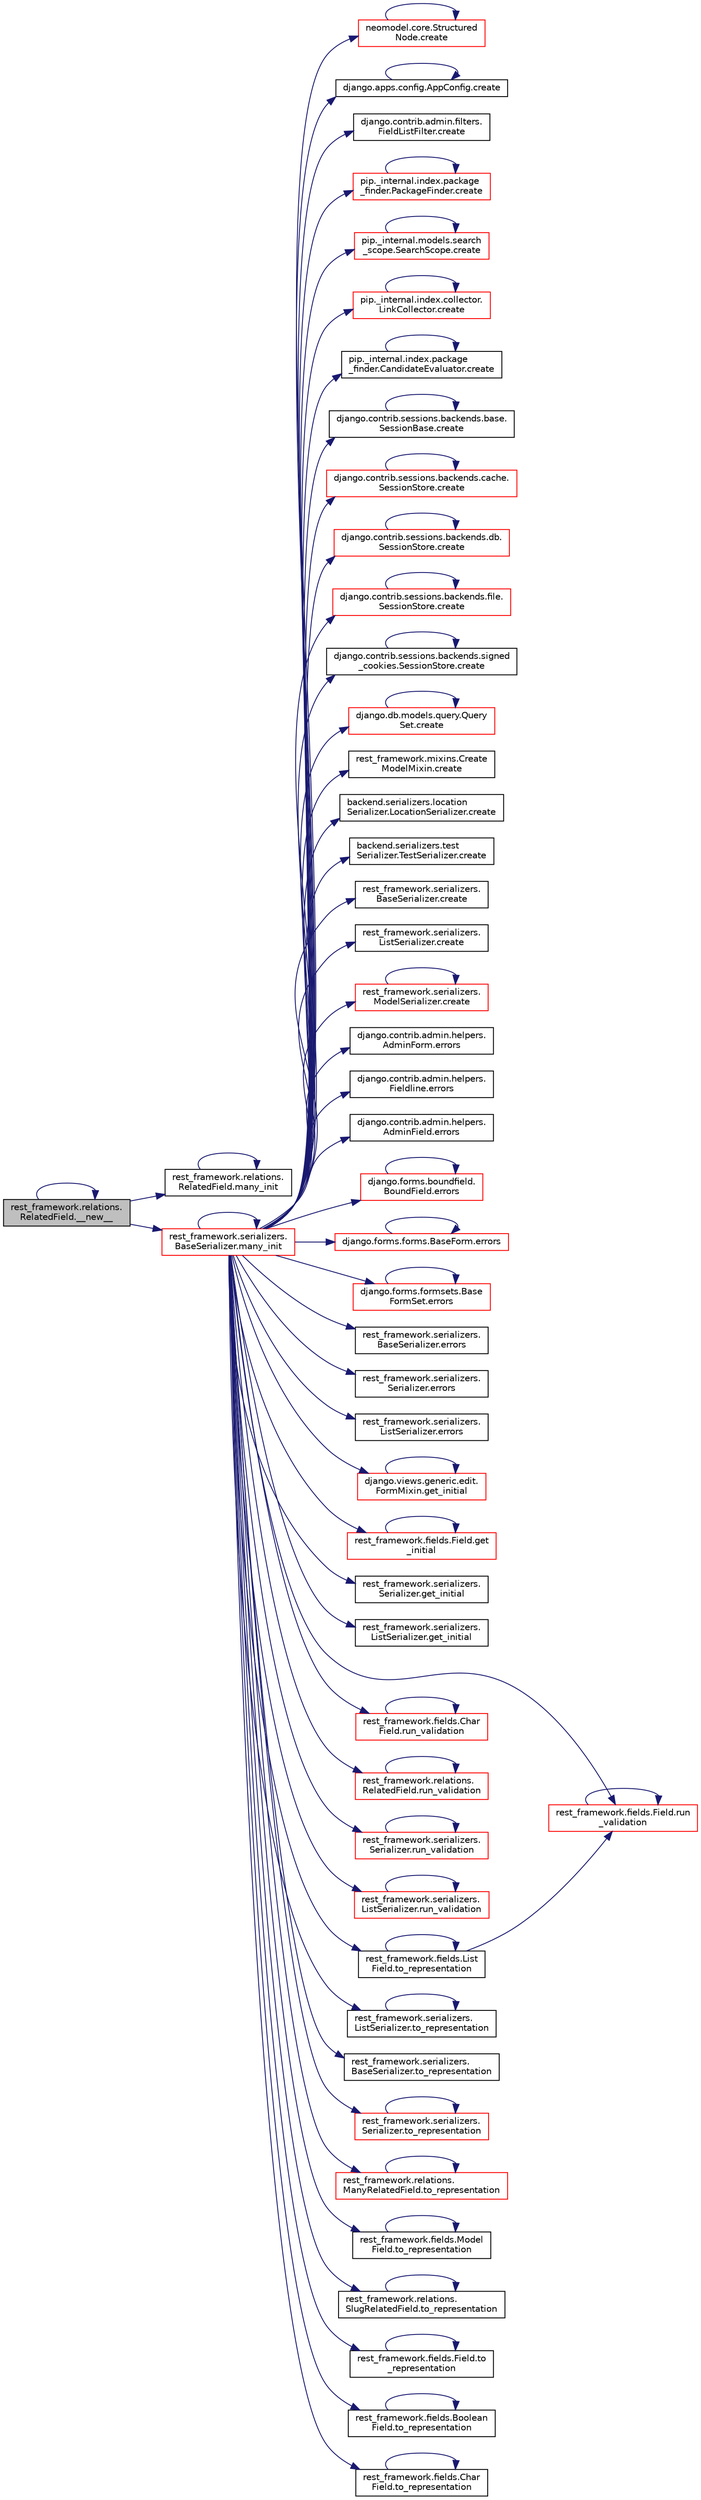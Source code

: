 digraph "rest_framework.relations.RelatedField.__new__"
{
 // LATEX_PDF_SIZE
  edge [fontname="Helvetica",fontsize="10",labelfontname="Helvetica",labelfontsize="10"];
  node [fontname="Helvetica",fontsize="10",shape=record];
  rankdir="LR";
  Node1 [label="rest_framework.relations.\lRelatedField.__new__",height=0.2,width=0.4,color="black", fillcolor="grey75", style="filled", fontcolor="black",tooltip=" "];
  Node1 -> Node1 [color="midnightblue",fontsize="10",style="solid",fontname="Helvetica"];
  Node1 -> Node2 [color="midnightblue",fontsize="10",style="solid",fontname="Helvetica"];
  Node2 [label="rest_framework.relations.\lRelatedField.many_init",height=0.2,width=0.4,color="black", fillcolor="white", style="filled",URL="$d4/d5c/classrest__framework_1_1relations_1_1_related_field.html#acd13507a8d7a0d333ba8e1afd4978870",tooltip=" "];
  Node2 -> Node2 [color="midnightblue",fontsize="10",style="solid",fontname="Helvetica"];
  Node1 -> Node3 [color="midnightblue",fontsize="10",style="solid",fontname="Helvetica"];
  Node3 [label="rest_framework.serializers.\lBaseSerializer.many_init",height=0.2,width=0.4,color="red", fillcolor="white", style="filled",URL="$d9/de7/classrest__framework_1_1serializers_1_1_base_serializer.html#aa66062b6866b3306c40d310e19b25971",tooltip=" "];
  Node3 -> Node4 [color="midnightblue",fontsize="10",style="solid",fontname="Helvetica"];
  Node4 [label="neomodel.core.Structured\lNode.create",height=0.2,width=0.4,color="red", fillcolor="white", style="filled",URL="$d8/d5d/classneomodel_1_1core_1_1_structured_node.html#af12340b98cbb07ae0fdac5fa52b02369",tooltip=" "];
  Node4 -> Node4 [color="midnightblue",fontsize="10",style="solid",fontname="Helvetica"];
  Node3 -> Node34 [color="midnightblue",fontsize="10",style="solid",fontname="Helvetica"];
  Node34 [label="django.apps.config.AppConfig.create",height=0.2,width=0.4,color="black", fillcolor="white", style="filled",URL="$d9/de0/classdjango_1_1apps_1_1config_1_1_app_config.html#a4808be5261e41382a924b42d7ef621c3",tooltip=" "];
  Node34 -> Node34 [color="midnightblue",fontsize="10",style="solid",fontname="Helvetica"];
  Node3 -> Node35 [color="midnightblue",fontsize="10",style="solid",fontname="Helvetica"];
  Node35 [label="django.contrib.admin.filters.\lFieldListFilter.create",height=0.2,width=0.4,color="black", fillcolor="white", style="filled",URL="$d1/d72/classdjango_1_1contrib_1_1admin_1_1filters_1_1_field_list_filter.html#ae83f4fd0e217eac7fce541a6a172e3cb",tooltip=" "];
  Node3 -> Node36 [color="midnightblue",fontsize="10",style="solid",fontname="Helvetica"];
  Node36 [label="pip._internal.index.package\l_finder.PackageFinder.create",height=0.2,width=0.4,color="red", fillcolor="white", style="filled",URL="$da/d3f/classpip_1_1__internal_1_1index_1_1package__finder_1_1_package_finder.html#a2b35b8ceac01c021a9408172794c1faa",tooltip=" "];
  Node36 -> Node36 [color="midnightblue",fontsize="10",style="solid",fontname="Helvetica"];
  Node3 -> Node38 [color="midnightblue",fontsize="10",style="solid",fontname="Helvetica"];
  Node38 [label="pip._internal.models.search\l_scope.SearchScope.create",height=0.2,width=0.4,color="red", fillcolor="white", style="filled",URL="$df/dcd/classpip_1_1__internal_1_1models_1_1search__scope_1_1_search_scope.html#a3cba0b0e895713c4d7fbc17f76a4a39d",tooltip=" "];
  Node38 -> Node38 [color="midnightblue",fontsize="10",style="solid",fontname="Helvetica"];
  Node3 -> Node42 [color="midnightblue",fontsize="10",style="solid",fontname="Helvetica"];
  Node42 [label="pip._internal.index.collector.\lLinkCollector.create",height=0.2,width=0.4,color="red", fillcolor="white", style="filled",URL="$d9/d03/classpip_1_1__internal_1_1index_1_1collector_1_1_link_collector.html#a7b9607326945865d20618b284cdbe309",tooltip=" "];
  Node42 -> Node42 [color="midnightblue",fontsize="10",style="solid",fontname="Helvetica"];
  Node3 -> Node43 [color="midnightblue",fontsize="10",style="solid",fontname="Helvetica"];
  Node43 [label="pip._internal.index.package\l_finder.CandidateEvaluator.create",height=0.2,width=0.4,color="black", fillcolor="white", style="filled",URL="$d0/d30/classpip_1_1__internal_1_1index_1_1package__finder_1_1_candidate_evaluator.html#aed1da761fdd8963694340f0b0abc73d2",tooltip=" "];
  Node43 -> Node43 [color="midnightblue",fontsize="10",style="solid",fontname="Helvetica"];
  Node3 -> Node44 [color="midnightblue",fontsize="10",style="solid",fontname="Helvetica"];
  Node44 [label="django.contrib.sessions.backends.base.\lSessionBase.create",height=0.2,width=0.4,color="black", fillcolor="white", style="filled",URL="$d1/d6e/classdjango_1_1contrib_1_1sessions_1_1backends_1_1base_1_1_session_base.html#af5c1fd6bd673111d55fc1641a088274a",tooltip=" "];
  Node44 -> Node44 [color="midnightblue",fontsize="10",style="solid",fontname="Helvetica"];
  Node3 -> Node45 [color="midnightblue",fontsize="10",style="solid",fontname="Helvetica"];
  Node45 [label="django.contrib.sessions.backends.cache.\lSessionStore.create",height=0.2,width=0.4,color="red", fillcolor="white", style="filled",URL="$df/d0f/classdjango_1_1contrib_1_1sessions_1_1backends_1_1cache_1_1_session_store.html#a446cd1693bf22269d431e4cfc9424763",tooltip=" "];
  Node45 -> Node45 [color="midnightblue",fontsize="10",style="solid",fontname="Helvetica"];
  Node3 -> Node50 [color="midnightblue",fontsize="10",style="solid",fontname="Helvetica"];
  Node50 [label="django.contrib.sessions.backends.db.\lSessionStore.create",height=0.2,width=0.4,color="red", fillcolor="white", style="filled",URL="$d2/d1a/classdjango_1_1contrib_1_1sessions_1_1backends_1_1db_1_1_session_store.html#abe55542a0377d5cadcaa995ab5983000",tooltip=" "];
  Node50 -> Node50 [color="midnightblue",fontsize="10",style="solid",fontname="Helvetica"];
  Node3 -> Node165 [color="midnightblue",fontsize="10",style="solid",fontname="Helvetica"];
  Node165 [label="django.contrib.sessions.backends.file.\lSessionStore.create",height=0.2,width=0.4,color="red", fillcolor="white", style="filled",URL="$dc/dba/classdjango_1_1contrib_1_1sessions_1_1backends_1_1file_1_1_session_store.html#a24fc651d4a7fdff19e780868a31f0600",tooltip=" "];
  Node165 -> Node165 [color="midnightblue",fontsize="10",style="solid",fontname="Helvetica"];
  Node3 -> Node5614 [color="midnightblue",fontsize="10",style="solid",fontname="Helvetica"];
  Node5614 [label="django.contrib.sessions.backends.signed\l_cookies.SessionStore.create",height=0.2,width=0.4,color="black", fillcolor="white", style="filled",URL="$d4/da0/classdjango_1_1contrib_1_1sessions_1_1backends_1_1signed__cookies_1_1_session_store.html#a3ddb42d0bfc93e119f2b62b5fe5e1eb9",tooltip=" "];
  Node5614 -> Node5614 [color="midnightblue",fontsize="10",style="solid",fontname="Helvetica"];
  Node3 -> Node5615 [color="midnightblue",fontsize="10",style="solid",fontname="Helvetica"];
  Node5615 [label="django.db.models.query.Query\lSet.create",height=0.2,width=0.4,color="red", fillcolor="white", style="filled",URL="$dd/d94/classdjango_1_1db_1_1models_1_1query_1_1_query_set.html#a7682e1abd818f73c95c849a131eef8de",tooltip=" "];
  Node5615 -> Node5615 [color="midnightblue",fontsize="10",style="solid",fontname="Helvetica"];
  Node3 -> Node5616 [color="midnightblue",fontsize="10",style="solid",fontname="Helvetica"];
  Node5616 [label="rest_framework.mixins.Create\lModelMixin.create",height=0.2,width=0.4,color="black", fillcolor="white", style="filled",URL="$d8/d76/classrest__framework_1_1mixins_1_1_create_model_mixin.html#a17e2d189769dbb2618dd0f0f15527780",tooltip=" "];
  Node3 -> Node5617 [color="midnightblue",fontsize="10",style="solid",fontname="Helvetica"];
  Node5617 [label="backend.serializers.location\lSerializer.LocationSerializer.create",height=0.2,width=0.4,color="black", fillcolor="white", style="filled",URL="$d5/d2f/classbackend_1_1serializers_1_1location_serializer_1_1_location_serializer.html#a6dff2e6fc50367a621152b125b8527c0",tooltip=" "];
  Node3 -> Node5618 [color="midnightblue",fontsize="10",style="solid",fontname="Helvetica"];
  Node5618 [label="backend.serializers.test\lSerializer.TestSerializer.create",height=0.2,width=0.4,color="black", fillcolor="white", style="filled",URL="$dc/da8/classbackend_1_1serializers_1_1test_serializer_1_1_test_serializer.html#acf07df190ff8186ee45e0c4ac44fc4cb",tooltip=" "];
  Node3 -> Node5619 [color="midnightblue",fontsize="10",style="solid",fontname="Helvetica"];
  Node5619 [label="rest_framework.serializers.\lBaseSerializer.create",height=0.2,width=0.4,color="black", fillcolor="white", style="filled",URL="$d9/de7/classrest__framework_1_1serializers_1_1_base_serializer.html#a963d77dca1ebdcdbd0c332eaf6c2783d",tooltip=" "];
  Node3 -> Node5620 [color="midnightblue",fontsize="10",style="solid",fontname="Helvetica"];
  Node5620 [label="rest_framework.serializers.\lListSerializer.create",height=0.2,width=0.4,color="black", fillcolor="white", style="filled",URL="$d9/dee/classrest__framework_1_1serializers_1_1_list_serializer.html#a630beac41c0e1f99936aeb22eaf45a74",tooltip=" "];
  Node3 -> Node5621 [color="midnightblue",fontsize="10",style="solid",fontname="Helvetica"];
  Node5621 [label="rest_framework.serializers.\lModelSerializer.create",height=0.2,width=0.4,color="red", fillcolor="white", style="filled",URL="$d7/d55/classrest__framework_1_1serializers_1_1_model_serializer.html#a0971f9f26780a602b27e79f9238fb41c",tooltip=" "];
  Node5621 -> Node5621 [color="midnightblue",fontsize="10",style="solid",fontname="Helvetica"];
  Node3 -> Node1151 [color="midnightblue",fontsize="10",style="solid",fontname="Helvetica"];
  Node1151 [label="django.contrib.admin.helpers.\lAdminForm.errors",height=0.2,width=0.4,color="black", fillcolor="white", style="filled",URL="$d1/df3/classdjango_1_1contrib_1_1admin_1_1helpers_1_1_admin_form.html#a452ed01862d9f4fc9e2cf999d2c8888d",tooltip=" "];
  Node3 -> Node1152 [color="midnightblue",fontsize="10",style="solid",fontname="Helvetica"];
  Node1152 [label="django.contrib.admin.helpers.\lFieldline.errors",height=0.2,width=0.4,color="black", fillcolor="white", style="filled",URL="$d3/d77/classdjango_1_1contrib_1_1admin_1_1helpers_1_1_fieldline.html#a0913b40069443276d1dd1a8da7309fe5",tooltip=" "];
  Node3 -> Node1153 [color="midnightblue",fontsize="10",style="solid",fontname="Helvetica"];
  Node1153 [label="django.contrib.admin.helpers.\lAdminField.errors",height=0.2,width=0.4,color="black", fillcolor="white", style="filled",URL="$d8/dce/classdjango_1_1contrib_1_1admin_1_1helpers_1_1_admin_field.html#a30dc85c417b3ef2d4f6a7ff81d12e567",tooltip=" "];
  Node3 -> Node1154 [color="midnightblue",fontsize="10",style="solid",fontname="Helvetica"];
  Node1154 [label="django.forms.boundfield.\lBoundField.errors",height=0.2,width=0.4,color="red", fillcolor="white", style="filled",URL="$da/d92/classdjango_1_1forms_1_1boundfield_1_1_bound_field.html#abb405d3dbd52a8d8665be7a8541a6ba1",tooltip=" "];
  Node1154 -> Node1154 [color="midnightblue",fontsize="10",style="solid",fontname="Helvetica"];
  Node3 -> Node1155 [color="midnightblue",fontsize="10",style="solid",fontname="Helvetica"];
  Node1155 [label="django.forms.forms.BaseForm.errors",height=0.2,width=0.4,color="red", fillcolor="white", style="filled",URL="$d8/d44/classdjango_1_1forms_1_1forms_1_1_base_form.html#ad1f2f603258fa86762632a8c17fe5aa8",tooltip=" "];
  Node1155 -> Node1155 [color="midnightblue",fontsize="10",style="solid",fontname="Helvetica"];
  Node3 -> Node1163 [color="midnightblue",fontsize="10",style="solid",fontname="Helvetica"];
  Node1163 [label="django.forms.formsets.Base\lFormSet.errors",height=0.2,width=0.4,color="red", fillcolor="white", style="filled",URL="$d5/d7f/classdjango_1_1forms_1_1formsets_1_1_base_form_set.html#a3beee57c0d0f934ac19a621dfa83193c",tooltip=" "];
  Node1163 -> Node1163 [color="midnightblue",fontsize="10",style="solid",fontname="Helvetica"];
  Node3 -> Node1221 [color="midnightblue",fontsize="10",style="solid",fontname="Helvetica"];
  Node1221 [label="rest_framework.serializers.\lBaseSerializer.errors",height=0.2,width=0.4,color="black", fillcolor="white", style="filled",URL="$d9/de7/classrest__framework_1_1serializers_1_1_base_serializer.html#a53141540c60ed82669cd9fd1d9845730",tooltip=" "];
  Node3 -> Node1222 [color="midnightblue",fontsize="10",style="solid",fontname="Helvetica"];
  Node1222 [label="rest_framework.serializers.\lSerializer.errors",height=0.2,width=0.4,color="black", fillcolor="white", style="filled",URL="$de/daf/classrest__framework_1_1serializers_1_1_serializer.html#a183e64c4e04f4a1210915cd3e62aef7e",tooltip=" "];
  Node3 -> Node1223 [color="midnightblue",fontsize="10",style="solid",fontname="Helvetica"];
  Node1223 [label="rest_framework.serializers.\lListSerializer.errors",height=0.2,width=0.4,color="black", fillcolor="white", style="filled",URL="$d9/dee/classrest__framework_1_1serializers_1_1_list_serializer.html#aac2ba535a232c805da33077eb675b9a9",tooltip=" "];
  Node3 -> Node838 [color="midnightblue",fontsize="10",style="solid",fontname="Helvetica"];
  Node838 [label="django.views.generic.edit.\lFormMixin.get_initial",height=0.2,width=0.4,color="red", fillcolor="white", style="filled",URL="$df/d6a/classdjango_1_1views_1_1generic_1_1edit_1_1_form_mixin.html#ab814b4070196cb0e417553372b9852cf",tooltip=" "];
  Node838 -> Node838 [color="midnightblue",fontsize="10",style="solid",fontname="Helvetica"];
  Node3 -> Node861 [color="midnightblue",fontsize="10",style="solid",fontname="Helvetica"];
  Node861 [label="rest_framework.fields.Field.get\l_initial",height=0.2,width=0.4,color="red", fillcolor="white", style="filled",URL="$d9/d53/classrest__framework_1_1fields_1_1_field.html#a256c6b4d3978a71f5e6e4417135d59ed",tooltip=" "];
  Node861 -> Node861 [color="midnightblue",fontsize="10",style="solid",fontname="Helvetica"];
  Node3 -> Node862 [color="midnightblue",fontsize="10",style="solid",fontname="Helvetica"];
  Node862 [label="rest_framework.serializers.\lSerializer.get_initial",height=0.2,width=0.4,color="black", fillcolor="white", style="filled",URL="$de/daf/classrest__framework_1_1serializers_1_1_serializer.html#a09f977fb602ffec285c3d0c21ad5c06a",tooltip=" "];
  Node3 -> Node863 [color="midnightblue",fontsize="10",style="solid",fontname="Helvetica"];
  Node863 [label="rest_framework.serializers.\lListSerializer.get_initial",height=0.2,width=0.4,color="black", fillcolor="white", style="filled",URL="$d9/dee/classrest__framework_1_1serializers_1_1_list_serializer.html#a134a6fc6f167760f3578bc8b2889da87",tooltip=" "];
  Node3 -> Node3 [color="midnightblue",fontsize="10",style="solid",fontname="Helvetica"];
  Node3 -> Node5648 [color="midnightblue",fontsize="10",style="solid",fontname="Helvetica"];
  Node5648 [label="rest_framework.fields.Field.run\l_validation",height=0.2,width=0.4,color="red", fillcolor="white", style="filled",URL="$d9/d53/classrest__framework_1_1fields_1_1_field.html#a0d839e2f6f6cabb5a6cdc7c27a03f306",tooltip=" "];
  Node5648 -> Node5648 [color="midnightblue",fontsize="10",style="solid",fontname="Helvetica"];
  Node3 -> Node5711 [color="midnightblue",fontsize="10",style="solid",fontname="Helvetica"];
  Node5711 [label="rest_framework.fields.Char\lField.run_validation",height=0.2,width=0.4,color="red", fillcolor="white", style="filled",URL="$de/dc7/classrest__framework_1_1fields_1_1_char_field.html#ab43a928e3da72328d193bfa1f3fce2a3",tooltip=" "];
  Node5711 -> Node5711 [color="midnightblue",fontsize="10",style="solid",fontname="Helvetica"];
  Node3 -> Node5712 [color="midnightblue",fontsize="10",style="solid",fontname="Helvetica"];
  Node5712 [label="rest_framework.relations.\lRelatedField.run_validation",height=0.2,width=0.4,color="red", fillcolor="white", style="filled",URL="$d4/d5c/classrest__framework_1_1relations_1_1_related_field.html#ae70d73872bd23a77408222d1beeeec4c",tooltip=" "];
  Node5712 -> Node5712 [color="midnightblue",fontsize="10",style="solid",fontname="Helvetica"];
  Node3 -> Node5713 [color="midnightblue",fontsize="10",style="solid",fontname="Helvetica"];
  Node5713 [label="rest_framework.serializers.\lSerializer.run_validation",height=0.2,width=0.4,color="red", fillcolor="white", style="filled",URL="$de/daf/classrest__framework_1_1serializers_1_1_serializer.html#a4ba93749a73234e807f686e27e44f641",tooltip=" "];
  Node5713 -> Node5713 [color="midnightblue",fontsize="10",style="solid",fontname="Helvetica"];
  Node3 -> Node5680 [color="midnightblue",fontsize="10",style="solid",fontname="Helvetica"];
  Node5680 [label="rest_framework.serializers.\lListSerializer.run_validation",height=0.2,width=0.4,color="red", fillcolor="white", style="filled",URL="$d9/dee/classrest__framework_1_1serializers_1_1_list_serializer.html#a76cb05211ed1c5441dc50ccbde70a315",tooltip=" "];
  Node5680 -> Node5680 [color="midnightblue",fontsize="10",style="solid",fontname="Helvetica"];
  Node3 -> Node5760 [color="midnightblue",fontsize="10",style="solid",fontname="Helvetica"];
  Node5760 [label="rest_framework.fields.List\lField.to_representation",height=0.2,width=0.4,color="black", fillcolor="white", style="filled",URL="$de/d3b/classrest__framework_1_1fields_1_1_list_field.html#ae68a84ce560cd34c79a88b45de13aa81",tooltip=" "];
  Node5760 -> Node5648 [color="midnightblue",fontsize="10",style="solid",fontname="Helvetica"];
  Node5760 -> Node5760 [color="midnightblue",fontsize="10",style="solid",fontname="Helvetica"];
  Node3 -> Node5761 [color="midnightblue",fontsize="10",style="solid",fontname="Helvetica"];
  Node5761 [label="rest_framework.serializers.\lListSerializer.to_representation",height=0.2,width=0.4,color="black", fillcolor="white", style="filled",URL="$d9/dee/classrest__framework_1_1serializers_1_1_list_serializer.html#a1c21cccc92afbd194afe459b669c16ca",tooltip=" "];
  Node5761 -> Node5761 [color="midnightblue",fontsize="10",style="solid",fontname="Helvetica"];
  Node3 -> Node5762 [color="midnightblue",fontsize="10",style="solid",fontname="Helvetica"];
  Node5762 [label="rest_framework.serializers.\lBaseSerializer.to_representation",height=0.2,width=0.4,color="black", fillcolor="white", style="filled",URL="$d9/de7/classrest__framework_1_1serializers_1_1_base_serializer.html#a0cba530306005821ea0b88bdd5a3802f",tooltip=" "];
  Node3 -> Node5763 [color="midnightblue",fontsize="10",style="solid",fontname="Helvetica"];
  Node5763 [label="rest_framework.serializers.\lSerializer.to_representation",height=0.2,width=0.4,color="red", fillcolor="white", style="filled",URL="$de/daf/classrest__framework_1_1serializers_1_1_serializer.html#ade364932d81d8c6660927f6a0ac1dff1",tooltip=" "];
  Node5763 -> Node5763 [color="midnightblue",fontsize="10",style="solid",fontname="Helvetica"];
  Node3 -> Node5765 [color="midnightblue",fontsize="10",style="solid",fontname="Helvetica"];
  Node5765 [label="rest_framework.relations.\lManyRelatedField.to_representation",height=0.2,width=0.4,color="red", fillcolor="white", style="filled",URL="$d9/dc0/classrest__framework_1_1relations_1_1_many_related_field.html#a1e29b18cf21814880c7d7d93943eb10b",tooltip=" "];
  Node5765 -> Node5765 [color="midnightblue",fontsize="10",style="solid",fontname="Helvetica"];
  Node3 -> Node5773 [color="midnightblue",fontsize="10",style="solid",fontname="Helvetica"];
  Node5773 [label="rest_framework.fields.Model\lField.to_representation",height=0.2,width=0.4,color="black", fillcolor="white", style="filled",URL="$df/d71/classrest__framework_1_1fields_1_1_model_field.html#ad831349c65f3eacb4dcff509d30639ae",tooltip=" "];
  Node5773 -> Node5773 [color="midnightblue",fontsize="10",style="solid",fontname="Helvetica"];
  Node3 -> Node5774 [color="midnightblue",fontsize="10",style="solid",fontname="Helvetica"];
  Node5774 [label="rest_framework.relations.\lSlugRelatedField.to_representation",height=0.2,width=0.4,color="black", fillcolor="white", style="filled",URL="$d6/dbf/classrest__framework_1_1relations_1_1_slug_related_field.html#a327aba17fe91ef7e670d5bb70913f414",tooltip=" "];
  Node5774 -> Node5774 [color="midnightblue",fontsize="10",style="solid",fontname="Helvetica"];
  Node3 -> Node5775 [color="midnightblue",fontsize="10",style="solid",fontname="Helvetica"];
  Node5775 [label="rest_framework.fields.Field.to\l_representation",height=0.2,width=0.4,color="black", fillcolor="white", style="filled",URL="$d9/d53/classrest__framework_1_1fields_1_1_field.html#a9b7498156716f21647057dd6476f2bda",tooltip=" "];
  Node5775 -> Node5775 [color="midnightblue",fontsize="10",style="solid",fontname="Helvetica"];
  Node3 -> Node5776 [color="midnightblue",fontsize="10",style="solid",fontname="Helvetica"];
  Node5776 [label="rest_framework.fields.Boolean\lField.to_representation",height=0.2,width=0.4,color="black", fillcolor="white", style="filled",URL="$db/d0f/classrest__framework_1_1fields_1_1_boolean_field.html#a38dac5e96af581be676f3c639bfdc713",tooltip=" "];
  Node5776 -> Node5776 [color="midnightblue",fontsize="10",style="solid",fontname="Helvetica"];
  Node3 -> Node5777 [color="midnightblue",fontsize="10",style="solid",fontname="Helvetica"];
  Node5777 [label="rest_framework.fields.Char\lField.to_representation",height=0.2,width=0.4,color="black", fillcolor="white", style="filled",URL="$de/dc7/classrest__framework_1_1fields_1_1_char_field.html#ad3388d9d19aae6e6ad24e5ed425afc03",tooltip=" "];
  Node5777 -> Node5777 [color="midnightblue",fontsize="10",style="solid",fontname="Helvetica"];
}
